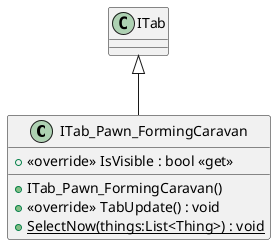 @startuml
class ITab_Pawn_FormingCaravan {
    + <<override>> IsVisible : bool <<get>>
    + ITab_Pawn_FormingCaravan()
    + <<override>> TabUpdate() : void
    + {static} SelectNow(things:List<Thing>) : void
}
ITab <|-- ITab_Pawn_FormingCaravan
@enduml
